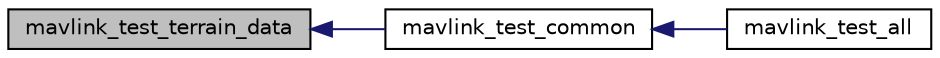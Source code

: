 digraph "mavlink_test_terrain_data"
{
 // INTERACTIVE_SVG=YES
  edge [fontname="Helvetica",fontsize="10",labelfontname="Helvetica",labelfontsize="10"];
  node [fontname="Helvetica",fontsize="10",shape=record];
  rankdir="LR";
  Node1 [label="mavlink_test_terrain_data",height=0.2,width=0.4,color="black", fillcolor="grey75", style="filled" fontcolor="black"];
  Node1 -> Node2 [dir="back",color="midnightblue",fontsize="10",style="solid",fontname="Helvetica"];
  Node2 [label="mavlink_test_common",height=0.2,width=0.4,color="black", fillcolor="white", style="filled",URL="$v1_80_2common_2testsuite_8h.html#af349432601ac003d2c80a69c100c70a4"];
  Node2 -> Node3 [dir="back",color="midnightblue",fontsize="10",style="solid",fontname="Helvetica"];
  Node3 [label="mavlink_test_all",height=0.2,width=0.4,color="black", fillcolor="white", style="filled",URL="$v1_80_2common_2testsuite_8h.html#a4cc77b6c343679298da5d3c2b4e48759"];
}
